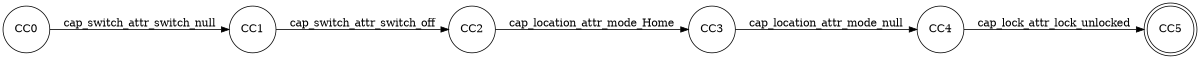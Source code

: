 
digraph Automata {
rankdir=LR
size="8,5"
node [shape=doublecircle]
CC5
node [shape=circle]

CC0 -> CC1 [label=cap_switch_attr_switch_null]

CC1 -> CC2 [label=cap_switch_attr_switch_off]

CC2 -> CC3 [label=cap_location_attr_mode_Home]

CC3 -> CC4 [label=cap_location_attr_mode_null]

CC4 -> CC5 [label=cap_lock_attr_lock_unlocked]

}
